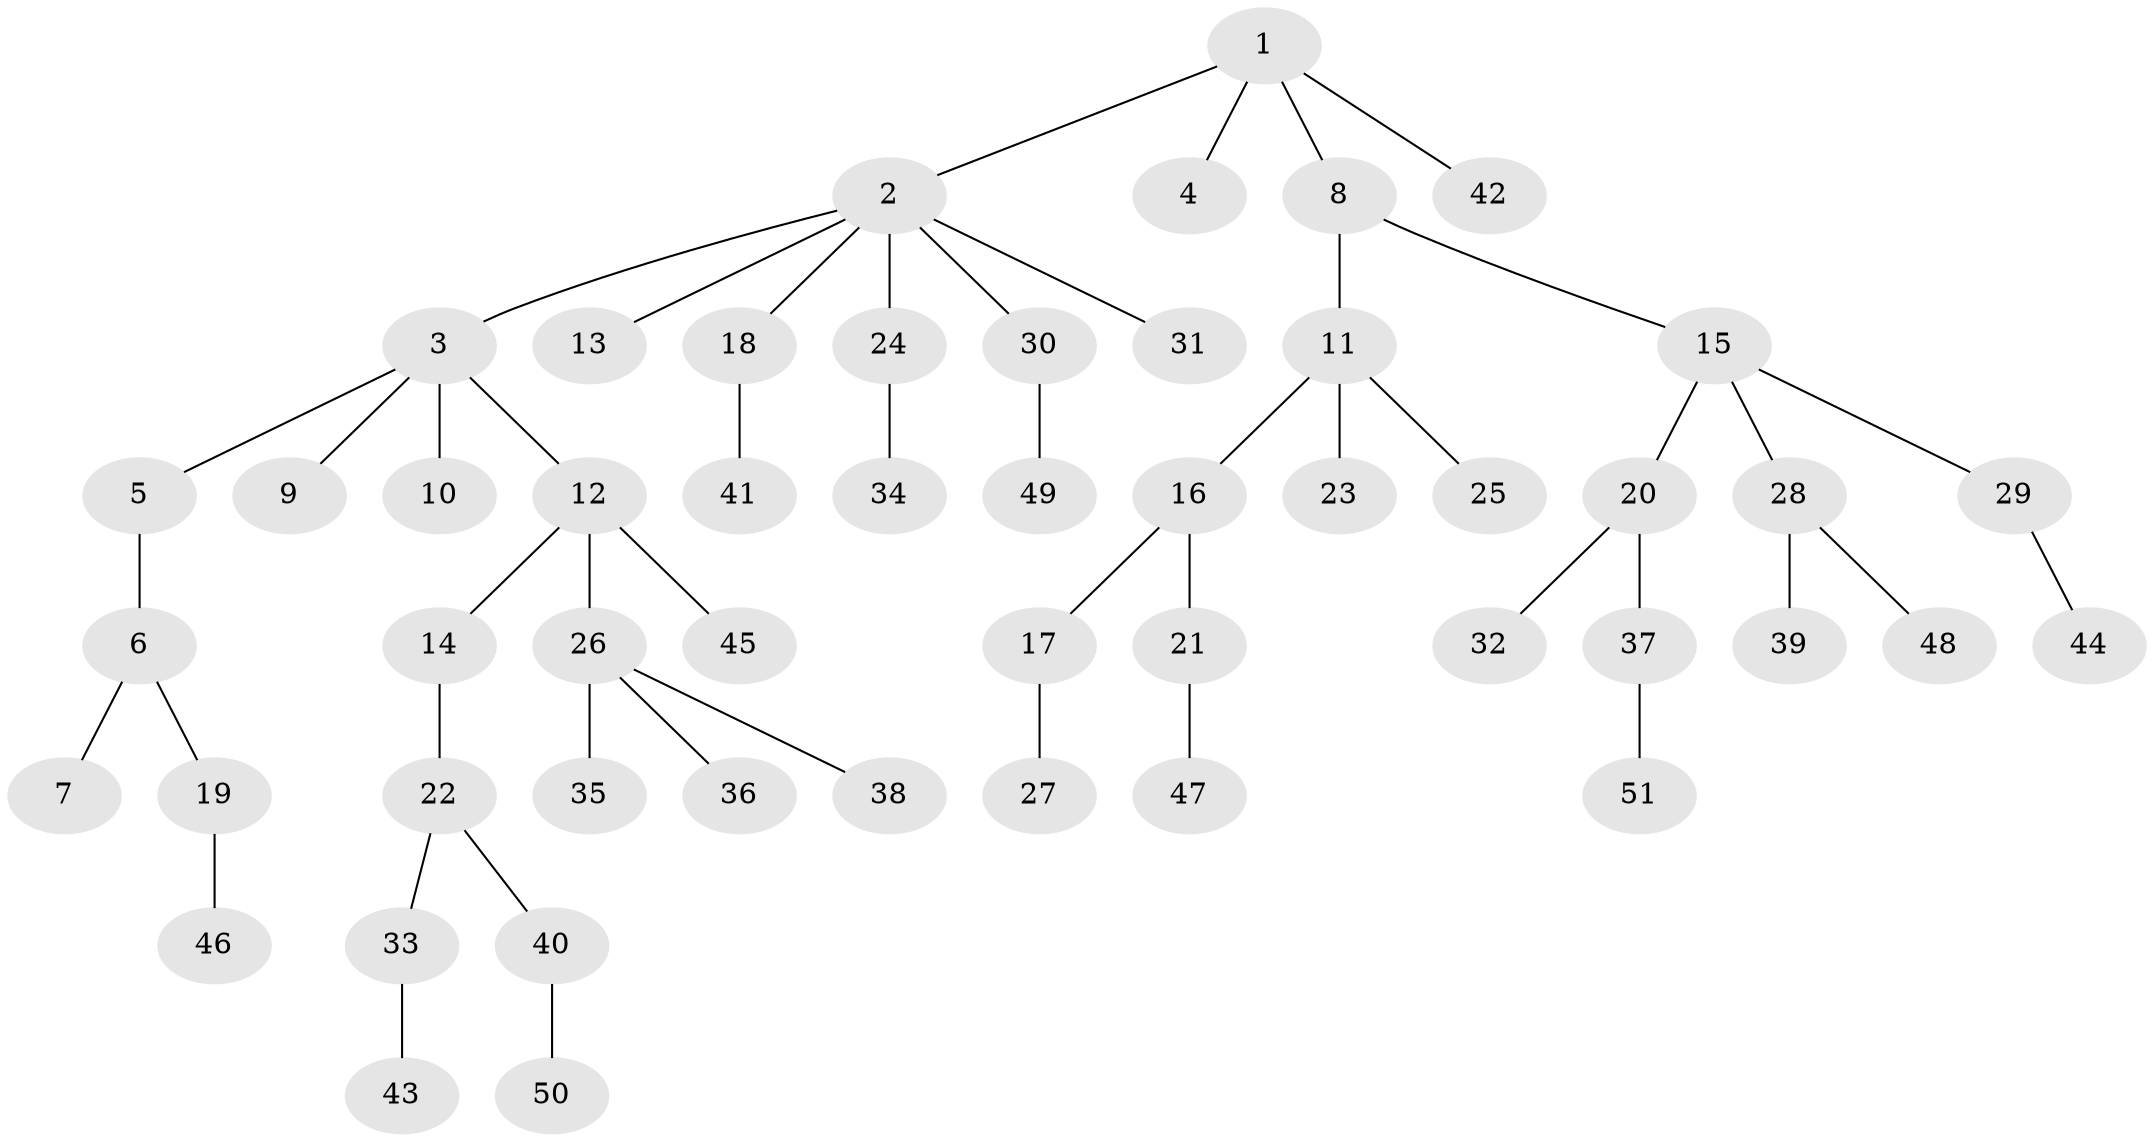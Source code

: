 // Generated by graph-tools (version 1.1) at 2025/52/03/09/25 04:52:48]
// undirected, 51 vertices, 50 edges
graph export_dot {
graph [start="1"]
  node [color=gray90,style=filled];
  1;
  2;
  3;
  4;
  5;
  6;
  7;
  8;
  9;
  10;
  11;
  12;
  13;
  14;
  15;
  16;
  17;
  18;
  19;
  20;
  21;
  22;
  23;
  24;
  25;
  26;
  27;
  28;
  29;
  30;
  31;
  32;
  33;
  34;
  35;
  36;
  37;
  38;
  39;
  40;
  41;
  42;
  43;
  44;
  45;
  46;
  47;
  48;
  49;
  50;
  51;
  1 -- 2;
  1 -- 4;
  1 -- 8;
  1 -- 42;
  2 -- 3;
  2 -- 13;
  2 -- 18;
  2 -- 24;
  2 -- 30;
  2 -- 31;
  3 -- 5;
  3 -- 9;
  3 -- 10;
  3 -- 12;
  5 -- 6;
  6 -- 7;
  6 -- 19;
  8 -- 11;
  8 -- 15;
  11 -- 16;
  11 -- 23;
  11 -- 25;
  12 -- 14;
  12 -- 26;
  12 -- 45;
  14 -- 22;
  15 -- 20;
  15 -- 28;
  15 -- 29;
  16 -- 17;
  16 -- 21;
  17 -- 27;
  18 -- 41;
  19 -- 46;
  20 -- 32;
  20 -- 37;
  21 -- 47;
  22 -- 33;
  22 -- 40;
  24 -- 34;
  26 -- 35;
  26 -- 36;
  26 -- 38;
  28 -- 39;
  28 -- 48;
  29 -- 44;
  30 -- 49;
  33 -- 43;
  37 -- 51;
  40 -- 50;
}
